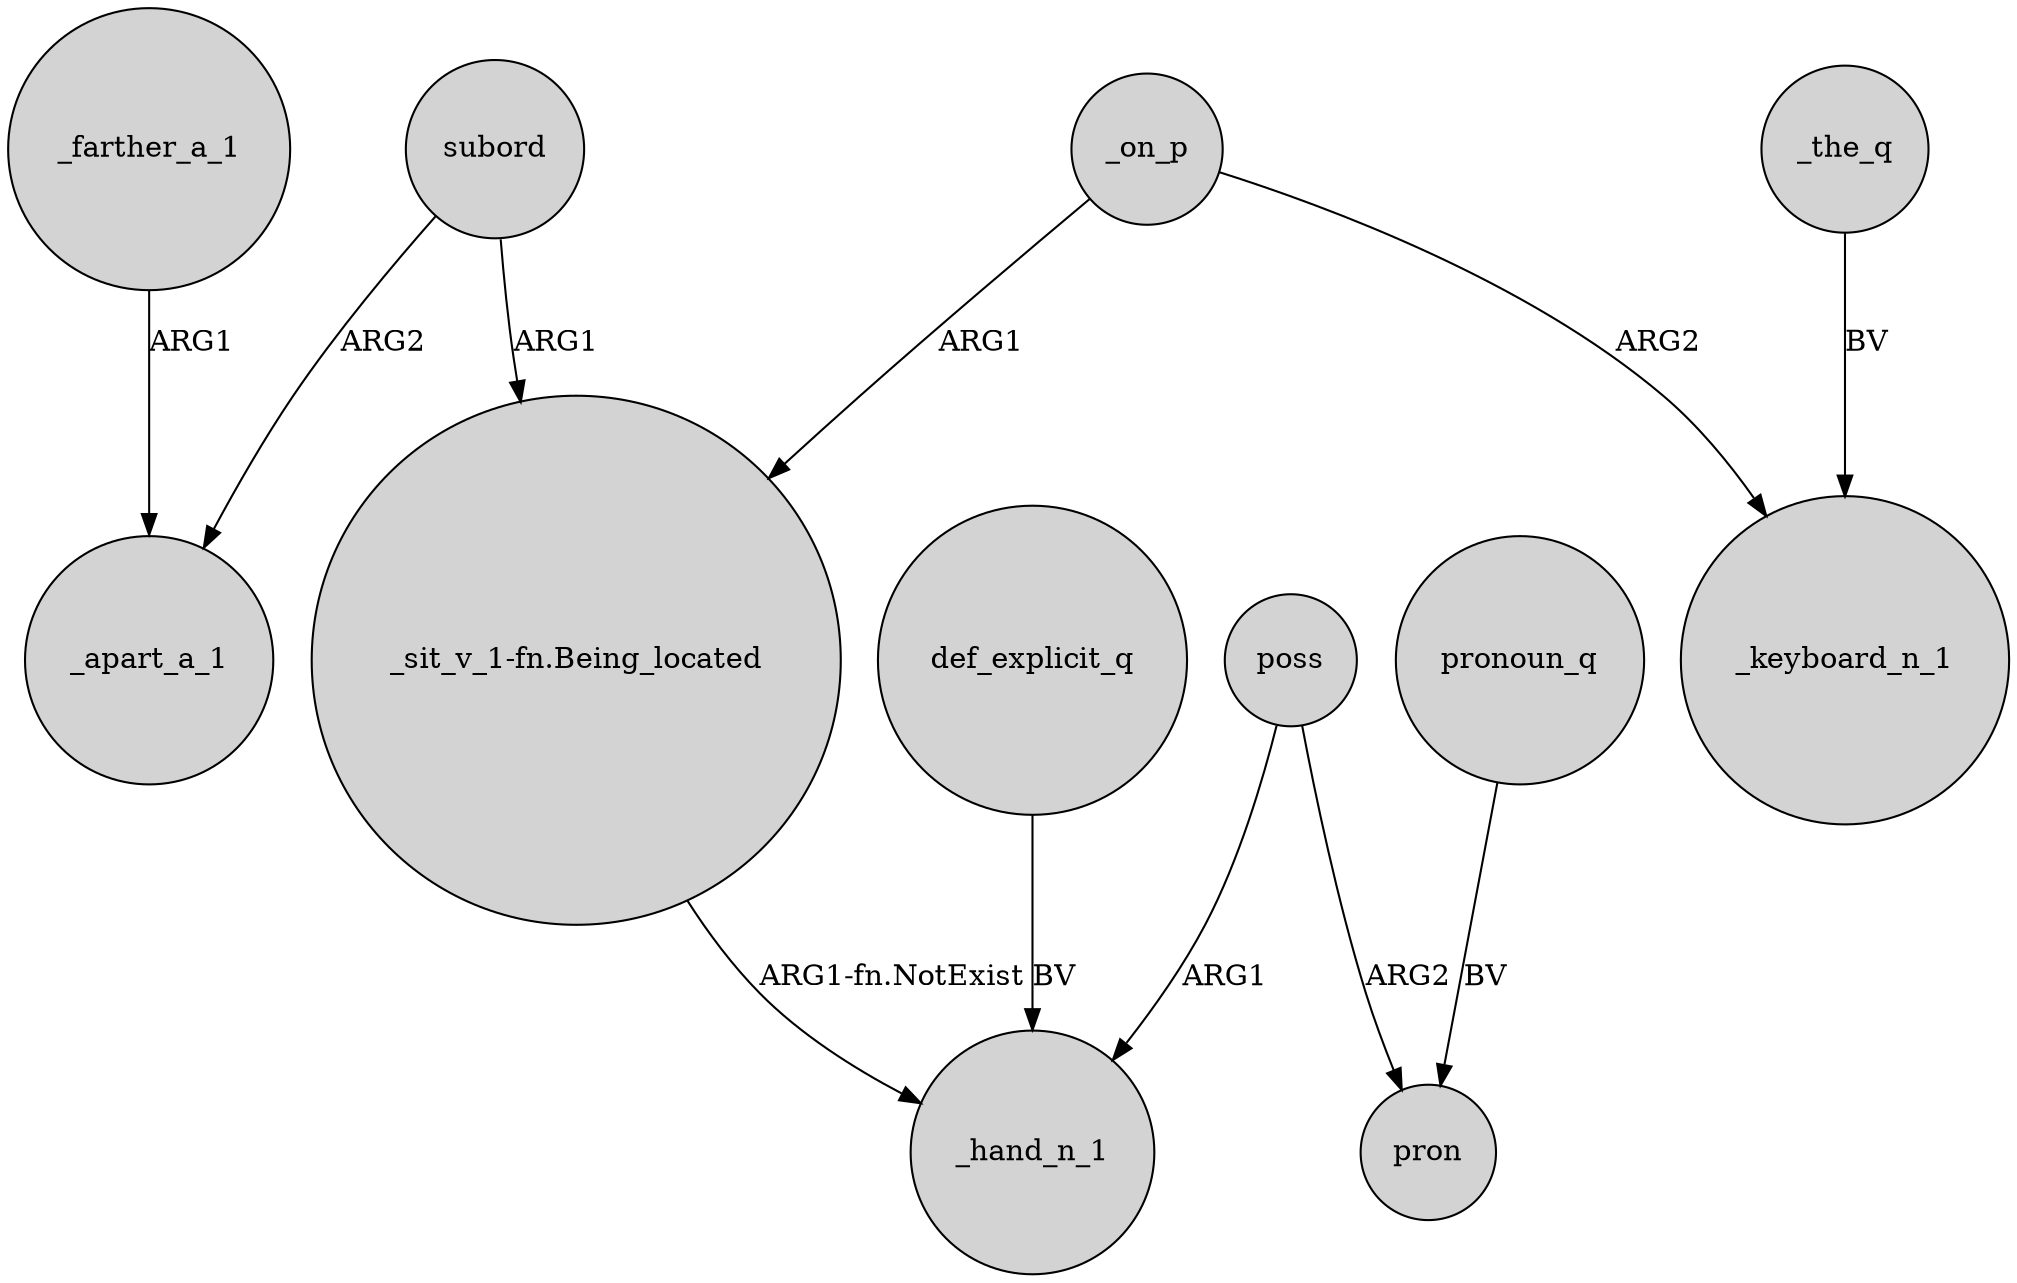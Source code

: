 digraph {
	node [shape=circle style=filled]
	_farther_a_1 -> _apart_a_1 [label=ARG1]
	_on_p -> _keyboard_n_1 [label=ARG2]
	subord -> "_sit_v_1-fn.Being_located" [label=ARG1]
	subord -> _apart_a_1 [label=ARG2]
	_the_q -> _keyboard_n_1 [label=BV]
	poss -> pron [label=ARG2]
	def_explicit_q -> _hand_n_1 [label=BV]
	"_sit_v_1-fn.Being_located" -> _hand_n_1 [label="ARG1-fn.NotExist"]
	poss -> _hand_n_1 [label=ARG1]
	_on_p -> "_sit_v_1-fn.Being_located" [label=ARG1]
	pronoun_q -> pron [label=BV]
}
